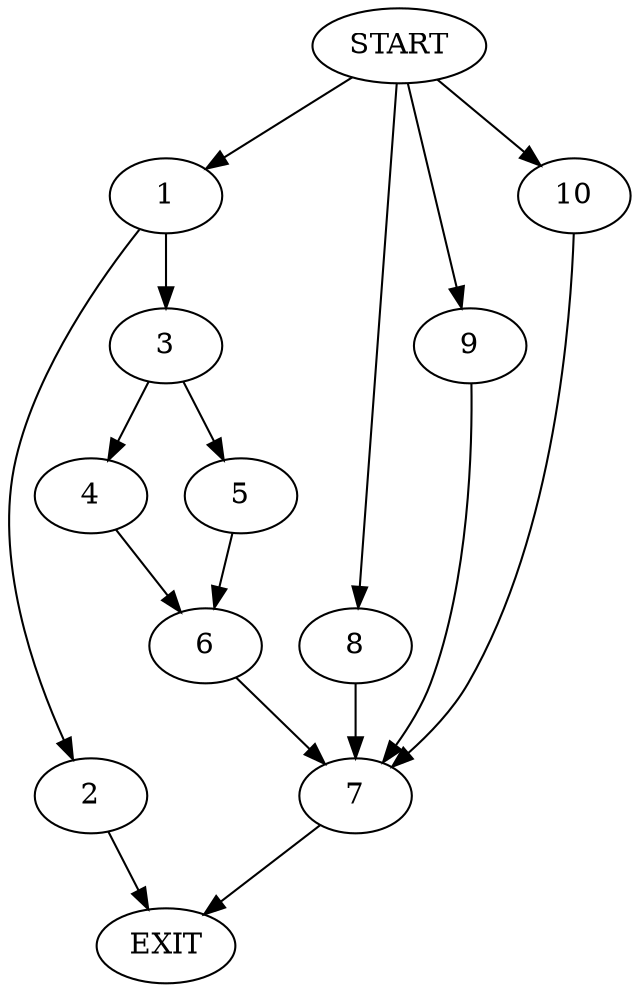 digraph {
0 [label="START"]
11 [label="EXIT"]
0 -> 1
1 -> 2
1 -> 3
2 -> 11
3 -> 4
3 -> 5
5 -> 6
4 -> 6
6 -> 7
7 -> 11
0 -> 8
8 -> 7
0 -> 9
9 -> 7
0 -> 10
10 -> 7
}
